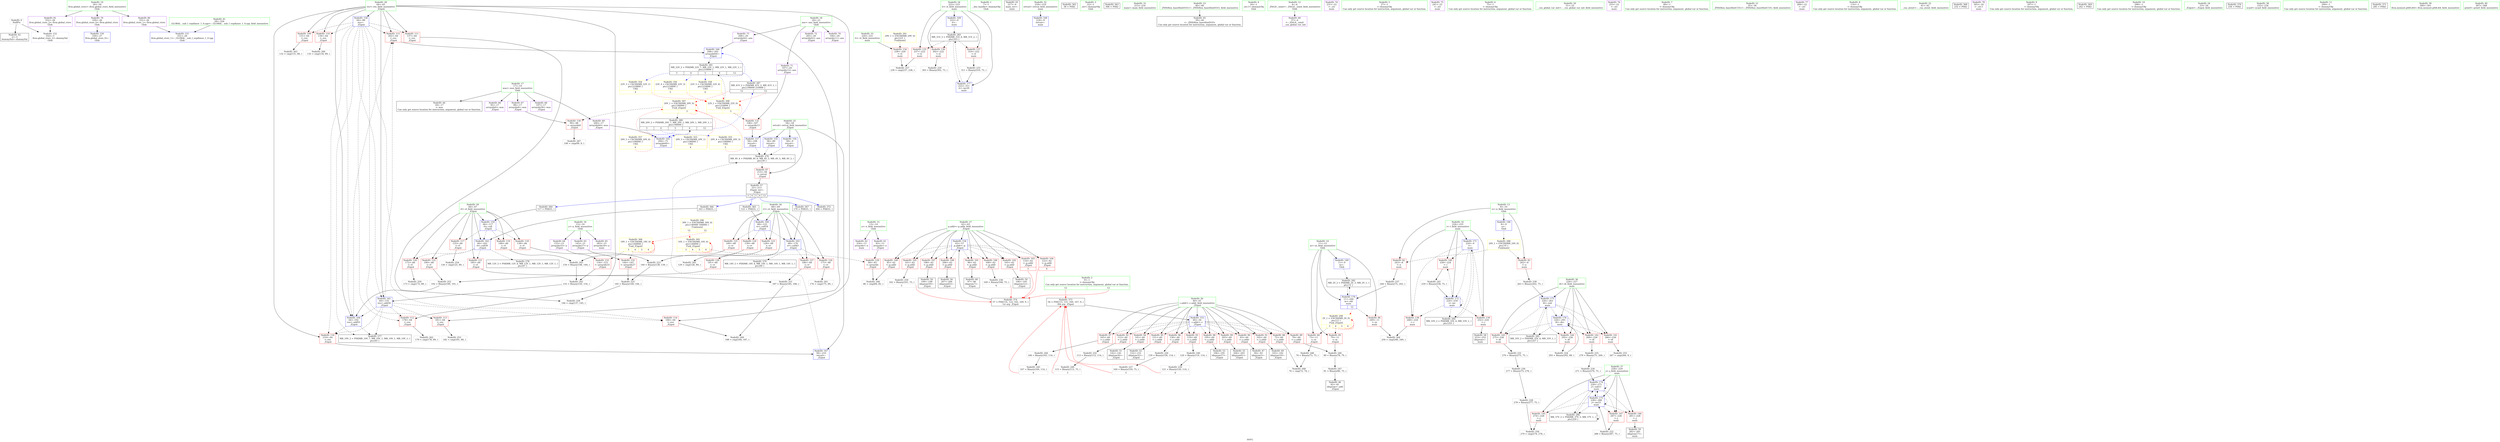digraph "SVFG" {
	label="SVFG";

	Node0x564f7e0a2940 [shape=record,color=grey,label="{NodeID: 0\nNullPtr}"];
	Node0x564f7e0a2940 -> Node0x564f7e0be6f0[style=solid];
	Node0x564f7e0a2940 -> Node0x564f7e0c6270[style=solid];
	Node0x564f7e0c4340 [shape=record,color=grey,label="{NodeID: 263\n132 = cmp(131, 89, )\n}"];
	Node0x564f7e0bed30 [shape=record,color=red,label="{NodeID: 97\n165\<--60\n\<--c.addr\n_Z2goii\n}"];
	Node0x564f7e0bed30 -> Node0x564f7e0cd130[style=solid];
	Node0x564f7e0bd0d0 [shape=record,color=green,label="{NodeID: 14\n11\<--12\nm\<--m_field_insensitive\nGlob }"];
	Node0x564f7e0bd0d0 -> Node0x564f7e0c1a50[style=solid];
	Node0x564f7e0bd0d0 -> Node0x564f7e0c1b20[style=solid];
	Node0x564f7e0bd0d0 -> Node0x564f7e0c1bf0[style=solid];
	Node0x564f7e0bd0d0 -> Node0x564f7e0c5f70[style=solid];
	Node0x564f7e0bd0d0 -> Node0x564f7e0c7140[style=solid];
	Node0x564f7e0dbe90 [shape=record,color=black,label="{NodeID: 277\nMR_10V_2 = PHI(MR_10V_7, MR_10V_1, MR_10V_1, MR_10V_1, )\npts\{65 \}\n}"];
	Node0x564f7e0bf890 [shape=record,color=red,label="{NodeID: 111\n137\<--64\n\<--res\n_Z2goii\n}"];
	Node0x564f7e0bf890 -> Node0x564f7e0c3bc0[style=solid];
	Node0x564f7e0bdaa0 [shape=record,color=green,label="{NodeID: 28\n64\<--65\nres\<--res_field_insensitive\n_Z2goii\n}"];
	Node0x564f7e0bdaa0 -> Node0x564f7e0bf6f0[style=solid];
	Node0x564f7e0bdaa0 -> Node0x564f7e0bf7c0[style=solid];
	Node0x564f7e0bdaa0 -> Node0x564f7e0bf890[style=solid];
	Node0x564f7e0bdaa0 -> Node0x564f7e0bf960[style=solid];
	Node0x564f7e0bdaa0 -> Node0x564f7e0bfa30[style=solid];
	Node0x564f7e0bdaa0 -> Node0x564f7e0bfb00[style=solid];
	Node0x564f7e0bdaa0 -> Node0x564f7e0bfbd0[style=solid];
	Node0x564f7e0bdaa0 -> Node0x564f7e0c4470[style=solid];
	Node0x564f7e0bdaa0 -> Node0x564f7e0c6780[style=solid];
	Node0x564f7e0bdaa0 -> Node0x564f7e0c69f0[style=solid];
	Node0x564f7e0bdaa0 -> Node0x564f7e0c6c60[style=solid];
	Node0x564f7e0f6e00 [shape=record,color=black,label="{NodeID: 374\n57 = PHI(116, 122, 162, 169, 9, )\n1st arg _Z2goii }"];
	Node0x564f7e0f6e00 -> Node0x564f7e0c6440[style=solid];
	Node0x564f7e0e02a0 [shape=record,color=yellow,style=double,label="{NodeID: 291\n29V_1 = ENCHI(MR_29V_0)\npts\{221 \}\nFun[main]}"];
	Node0x564f7e0e02a0 -> Node0x564f7e0c5310[style=dashed];
	Node0x564f7e0c4bc0 [shape=record,color=red,label="{NodeID: 125\n149\<--68\n\<--rr\n_Z2goii\n}"];
	Node0x564f7e0c4bc0 -> Node0x564f7e0ccfb0[style=solid];
	Node0x564f7e0be6f0 [shape=record,color=black,label="{NodeID: 42\n2\<--3\ndummyVal\<--dummyVal\n}"];
	Node0x564f7e0e1780 [shape=record,color=yellow,style=double,label="{NodeID: 305\n16V_1 = ENCHI(MR_16V_0)\npts\{140000 \}\nFun[_Z2goii]|{|<s1>3|<s2>4|<s3>5|<s4>6}}"];
	Node0x564f7e0e1780 -> Node0x564f7e0c4f00[style=dashed];
	Node0x564f7e0e1780:s1 -> Node0x564f7e0e1780[style=dashed,color=red];
	Node0x564f7e0e1780:s2 -> Node0x564f7e0e1780[style=dashed,color=red];
	Node0x564f7e0e1780:s3 -> Node0x564f7e0e1780[style=dashed,color=red];
	Node0x564f7e0e1780:s4 -> Node0x564f7e0e1780[style=dashed,color=red];
	Node0x564f7e0cb030 [shape=record,color=grey,label="{NodeID: 222\n288 = Binary(287, 75, )\n}"];
	Node0x564f7e0cb030 -> Node0x564f7e0c7550[style=solid];
	Node0x564f7e0c5720 [shape=record,color=red,label="{NodeID: 139\n252\<--224\n\<--i\nmain\n}"];
	Node0x564f7e0c5720 -> Node0x564f7e0c04a0[style=solid];
	Node0x564f7e0c0300 [shape=record,color=black,label="{NodeID: 56\n207\<--206\nidxprom63\<--\n_Z2goii\n}"];
	Node0x564f7e0cc530 [shape=record,color=grey,label="{NodeID: 236\n169 = Binary(168, 75, )\n|{<s0>6}}"];
	Node0x564f7e0cc530:s0 -> Node0x564f7e0f6e00[style=solid,color=red];
	Node0x564f7e0c6370 [shape=record,color=blue,label="{NodeID: 153\n60\<--56\nc.addr\<--c\n_Z2goii\n}"];
	Node0x564f7e0c6370 -> Node0x564f7e0c1d90[style=dashed];
	Node0x564f7e0c6370 -> Node0x564f7e0c1e60[style=dashed];
	Node0x564f7e0c6370 -> Node0x564f7e0c1f30[style=dashed];
	Node0x564f7e0c6370 -> Node0x564f7e0c2000[style=dashed];
	Node0x564f7e0c6370 -> Node0x564f7e0c20d0[style=dashed];
	Node0x564f7e0c6370 -> Node0x564f7e0c21a0[style=dashed];
	Node0x564f7e0c6370 -> Node0x564f7e0c2270[style=dashed];
	Node0x564f7e0c6370 -> Node0x564f7e0c2340[style=dashed];
	Node0x564f7e0c6370 -> Node0x564f7e0bec60[style=dashed];
	Node0x564f7e0c6370 -> Node0x564f7e0bed30[style=dashed];
	Node0x564f7e0c6370 -> Node0x564f7e0bee00[style=dashed];
	Node0x564f7e0c6370 -> Node0x564f7e0beed0[style=dashed];
	Node0x564f7e0c0e60 [shape=record,color=purple,label="{NodeID: 70\n104\<--20\narrayidx11\<--ans\n_Z2goii\n}"];
	Node0x564f7e0cda30 [shape=record,color=grey,label="{NodeID: 250\n162 = Binary(161, 75, )\n|{<s0>5}}"];
	Node0x564f7e0cda30:s0 -> Node0x564f7e0f6e00[style=solid,color=red];
	Node0x564f7e0c6ed0 [shape=record,color=blue,label="{NodeID: 167\n58\<--210\nretval\<--\n_Z2goii\n}"];
	Node0x564f7e0c6ed0 -> Node0x564f7e0db990[style=dashed];
	Node0x564f7e0c1a50 [shape=record,color=red,label="{NodeID: 84\n73\<--11\n\<--m\n_Z2goii\n}"];
	Node0x564f7e0c1a50 -> Node0x564f7e0cd730[style=solid];
	Node0x564f7e0a1bf0 [shape=record,color=green,label="{NodeID: 1\n7\<--1\n__dso_handle\<--dummyObj\nGlob }"];
	Node0x564f7e0cff40 [shape=record,color=grey,label="{NodeID: 264\n250 = cmp(248, 249, )\n}"];
	Node0x564f7e0bee00 [shape=record,color=red,label="{NodeID: 98\n195\<--60\n\<--c.addr\n_Z2goii\n}"];
	Node0x564f7e0bee00 -> Node0x564f7e0c0090[style=solid];
	Node0x564f7e0bd160 [shape=record,color=green,label="{NodeID: 15\n13\<--14\nx\<--x_field_insensitive\nGlob }"];
	Node0x564f7e0bd160 -> Node0x564f7e0c0710[style=solid];
	Node0x564f7e0bd160 -> Node0x564f7e0c07e0[style=solid];
	Node0x564f7e0dc390 [shape=record,color=black,label="{NodeID: 278\nMR_12V_2 = PHI(MR_12V_4, MR_12V_1, MR_12V_1, MR_12V_1, )\npts\{67 \}\n}"];
	Node0x564f7e0bf960 [shape=record,color=red,label="{NodeID: 112\n178\<--64\n\<--res\n_Z2goii\n}"];
	Node0x564f7e0bf960 -> Node0x564f7e0c41c0[style=solid];
	Node0x564f7e0bdb70 [shape=record,color=green,label="{NodeID: 29\n66\<--67\nrl\<--rl_field_insensitive\n_Z2goii\n}"];
	Node0x564f7e0bdb70 -> Node0x564f7e0c4540[style=solid];
	Node0x564f7e0bdb70 -> Node0x564f7e0c4610[style=solid];
	Node0x564f7e0bdb70 -> Node0x564f7e0c46e0[style=solid];
	Node0x564f7e0bdb70 -> Node0x564f7e0c47b0[style=solid];
	Node0x564f7e0bdb70 -> Node0x564f7e0c4880[style=solid];
	Node0x564f7e0bdb70 -> Node0x564f7e0c4950[style=solid];
	Node0x564f7e0bdb70 -> Node0x564f7e0c6850[style=solid];
	Node0x564f7e0bdb70 -> Node0x564f7e0c6ac0[style=solid];
	Node0x564f7e0c4c90 [shape=record,color=red,label="{NodeID: 126\n175\<--68\n\<--rr\n_Z2goii\n}"];
	Node0x564f7e0c4c90 -> Node0x564f7e0c4040[style=solid];
	Node0x564f7e0be7f0 [shape=record,color=black,label="{NodeID: 43\n217\<--9\nmain_ret\<--\nmain\n}"];
	Node0x564f7e0e1860 [shape=record,color=yellow,style=double,label="{NodeID: 306\n18V_1 = ENCHI(MR_18V_0)\npts\{160000 \}\nFun[_Z2goii]|{|<s2>3|<s3>4|<s4>5|<s5>6}}"];
	Node0x564f7e0e1860 -> Node0x564f7e0c5170[style=dashed];
	Node0x564f7e0e1860 -> Node0x564f7e0c5240[style=dashed];
	Node0x564f7e0e1860:s2 -> Node0x564f7e0e1860[style=dashed,color=red];
	Node0x564f7e0e1860:s3 -> Node0x564f7e0e1860[style=dashed,color=red];
	Node0x564f7e0e1860:s4 -> Node0x564f7e0e1860[style=dashed,color=red];
	Node0x564f7e0e1860:s5 -> Node0x564f7e0e1860[style=dashed,color=red];
	Node0x564f7e0cb1b0 [shape=record,color=grey,label="{NodeID: 223\n140 = Binary(138, 139, )\n}"];
	Node0x564f7e0cb1b0 -> Node0x564f7e0cb4b0[style=solid];
	Node0x564f7e0c57f0 [shape=record,color=red,label="{NodeID: 140\n258\<--224\n\<--i\nmain\n}"];
	Node0x564f7e0c57f0 -> Node0x564f7e0cccb0[style=solid];
	Node0x564f7e0c03d0 [shape=record,color=black,label="{NodeID: 57\n55\<--213\n_Z2goii_ret\<--\n_Z2goii\n|{<s0>3|<s1>4|<s2>5|<s3>6|<s4>12}}"];
	Node0x564f7e0c03d0:s0 -> Node0x564f7e0f5b80[style=solid,color=blue];
	Node0x564f7e0c03d0:s1 -> Node0x564f7e0f5d70[style=solid,color=blue];
	Node0x564f7e0c03d0:s2 -> Node0x564f7e0f5e70[style=solid,color=blue];
	Node0x564f7e0c03d0:s3 -> Node0x564f7e0f5fb0[style=solid,color=blue];
	Node0x564f7e0c03d0:s4 -> Node0x564f7e0f66a0[style=solid,color=blue];
	Node0x564f7e0cc6b0 [shape=record,color=grey,label="{NodeID: 237\n244 = Binary(75, 243, )\n}"];
	Node0x564f7e0cc6b0 -> Node0x564f7e0c7140[style=solid];
	Node0x564f7e0c6440 [shape=record,color=blue,label="{NodeID: 154\n62\<--57\np.addr\<--p\n_Z2goii\n}"];
	Node0x564f7e0c6440 -> Node0x564f7e0befa0[style=dashed];
	Node0x564f7e0c6440 -> Node0x564f7e0bf070[style=dashed];
	Node0x564f7e0c6440 -> Node0x564f7e0bf140[style=dashed];
	Node0x564f7e0c6440 -> Node0x564f7e0bf210[style=dashed];
	Node0x564f7e0c6440 -> Node0x564f7e0bf2e0[style=dashed];
	Node0x564f7e0c6440 -> Node0x564f7e0bf3b0[style=dashed];
	Node0x564f7e0c6440 -> Node0x564f7e0bf480[style=dashed];
	Node0x564f7e0c6440 -> Node0x564f7e0bf550[style=dashed];
	Node0x564f7e0c6440 -> Node0x564f7e0bf620[style=dashed];
	Node0x564f7e0c0f30 [shape=record,color=purple,label="{NodeID: 71\n107\<--20\narrayidx13\<--ans\n_Z2goii\n}"];
	Node0x564f7e0c0f30 -> Node0x564f7e0c50a0[style=solid];
	Node0x564f7e0cdbb0 [shape=record,color=grey,label="{NodeID: 251\n187 = Binary(185, 186, )\n}"];
	Node0x564f7e0cdbb0 -> Node0x564f7e0d06c0[style=solid];
	Node0x564f7e0c6fa0 [shape=record,color=blue,label="{NodeID: 168\n218\<--9\nretval\<--\nmain\n}"];
	Node0x564f7e0c1b20 [shape=record,color=red,label="{NodeID: 85\n79\<--11\n\<--m\n_Z2goii\n}"];
	Node0x564f7e0c1b20 -> Node0x564f7e0cd430[style=solid];
	Node0x564f7e0a1a40 [shape=record,color=green,label="{NodeID: 2\n9\<--1\n\<--dummyObj\nCan only get source location for instruction, argument, global var or function.|{<s0>12|<s1>12}}"];
	Node0x564f7e0a1a40:s0 -> Node0x564f7e0f68d0[style=solid,color=red];
	Node0x564f7e0a1a40:s1 -> Node0x564f7e0f6e00[style=solid,color=red];
	Node0x564f7e0d00c0 [shape=record,color=grey,label="{NodeID: 265\n129 = cmp(128, 89, )\n}"];
	Node0x564f7e0beed0 [shape=record,color=red,label="{NodeID: 99\n203\<--60\n\<--c.addr\n_Z2goii\n}"];
	Node0x564f7e0beed0 -> Node0x564f7e0c0230[style=solid];
	Node0x564f7e0bd1f0 [shape=record,color=green,label="{NodeID: 16\n15\<--16\ny\<--y_field_insensitive\nGlob }"];
	Node0x564f7e0bd1f0 -> Node0x564f7e0c08b0[style=solid];
	Node0x564f7e0bd1f0 -> Node0x564f7e0c0980[style=solid];
	Node0x564f7e0bd1f0 -> Node0x564f7e0c0a50[style=solid];
	Node0x564f7e0f5980 [shape=record,color=black,label="{NodeID: 362\n38 = PHI()\n}"];
	Node0x564f7e0dc890 [shape=record,color=black,label="{NodeID: 279\nMR_14V_2 = PHI(MR_14V_4, MR_14V_1, MR_14V_1, MR_14V_1, )\npts\{69 \}\n}"];
	Node0x564f7e0bfa30 [shape=record,color=red,label="{NodeID: 113\n181\<--64\n\<--res\n_Z2goii\n}"];
	Node0x564f7e0bfa30 -> Node0x564f7e0c3440[style=solid];
	Node0x564f7e0bdc40 [shape=record,color=green,label="{NodeID: 30\n68\<--69\nrr\<--rr_field_insensitive\n_Z2goii\n}"];
	Node0x564f7e0bdc40 -> Node0x564f7e0c4a20[style=solid];
	Node0x564f7e0bdc40 -> Node0x564f7e0c4af0[style=solid];
	Node0x564f7e0bdc40 -> Node0x564f7e0c4bc0[style=solid];
	Node0x564f7e0bdc40 -> Node0x564f7e0c4c90[style=solid];
	Node0x564f7e0bdc40 -> Node0x564f7e0c4d60[style=solid];
	Node0x564f7e0bdc40 -> Node0x564f7e0c4e30[style=solid];
	Node0x564f7e0bdc40 -> Node0x564f7e0c6920[style=solid];
	Node0x564f7e0bdc40 -> Node0x564f7e0c6b90[style=solid];
	Node0x564f7e0c4d60 [shape=record,color=red,label="{NodeID: 127\n186\<--68\n\<--rr\n_Z2goii\n}"];
	Node0x564f7e0c4d60 -> Node0x564f7e0cdbb0[style=solid];
	Node0x564f7e0be8c0 [shape=record,color=black,label="{NodeID: 44\n18\<--17\n\<--was\nCan only get source location for instruction, argument, global var or function.}"];
	Node0x564f7e0e1940 [shape=record,color=yellow,style=double,label="{NodeID: 307\n20V_1 = ENCHI(MR_20V_0)\npts\{190000 \}\nFun[_Z2goii]|{|<s2>3}}"];
	Node0x564f7e0e1940 -> Node0x564f7e0c4fd0[style=dashed];
	Node0x564f7e0e1940 -> Node0x564f7e0dcd90[style=dashed];
	Node0x564f7e0e1940:s2 -> Node0x564f7e0e1940[style=dashed,color=red];
	Node0x564f7e0cb330 [shape=record,color=grey,label="{NodeID: 224\n293 = Binary(292, 89, )\n}"];
	Node0x564f7e0cb330 -> Node0x564f7e0c7620[style=solid];
	Node0x564f7e0c58c0 [shape=record,color=red,label="{NodeID: 141\n266\<--226\n\<--i6\nmain\n}"];
	Node0x564f7e0c58c0 -> Node0x564f7e0c3740[style=solid];
	Node0x564f7e0c04a0 [shape=record,color=black,label="{NodeID: 58\n253\<--252\nidxprom\<--\nmain\n}"];
	Node0x564f7e0cc830 [shape=record,color=grey,label="{NodeID: 238\n263 = Binary(262, 75, )\n}"];
	Node0x564f7e0cc830 -> Node0x564f7e0c73b0[style=solid];
	Node0x564f7e0c6510 [shape=record,color=blue,label="{NodeID: 155\n58\<--89\nretval\<--\n_Z2goii\n}"];
	Node0x564f7e0c6510 -> Node0x564f7e0db990[style=dashed];
	Node0x564f7e0c1000 [shape=record,color=purple,label="{NodeID: 72\n205\<--20\narrayidx62\<--ans\n_Z2goii\n}"];
	Node0x564f7e0cdd30 [shape=record,color=grey,label="{NodeID: 252\n192 = Binary(190, 191, )\n}"];
	Node0x564f7e0cdd30 -> Node0x564f7e0c6c60[style=solid];
	Node0x564f7e0c7070 [shape=record,color=blue,label="{NodeID: 169\n222\<--9\nit\<--\nmain\n}"];
	Node0x564f7e0c7070 -> Node0x564f7e0ddc90[style=dashed];
	Node0x564f7e0c1bf0 [shape=record,color=red,label="{NodeID: 86\n249\<--11\n\<--m\nmain\n}"];
	Node0x564f7e0c1bf0 -> Node0x564f7e0cff40[style=solid];
	Node0x564f7e0a20a0 [shape=record,color=green,label="{NodeID: 3\n22\<--1\n.str\<--dummyObj\nGlob }"];
	Node0x564f7e0d0240 [shape=record,color=grey,label="{NodeID: 266\n86 = cmp(84, 85, )\n}"];
	Node0x564f7e0befa0 [shape=record,color=red,label="{NodeID: 100\n85\<--62\n\<--p.addr\n_Z2goii\n}"];
	Node0x564f7e0befa0 -> Node0x564f7e0d0240[style=solid];
	Node0x564f7e0bd280 [shape=record,color=green,label="{NodeID: 17\n17\<--19\nwas\<--was_field_insensitive\nGlob }"];
	Node0x564f7e0bd280 -> Node0x564f7e0be8c0[style=solid];
	Node0x564f7e0bd280 -> Node0x564f7e0c0b20[style=solid];
	Node0x564f7e0bd280 -> Node0x564f7e0c0bf0[style=solid];
	Node0x564f7e0bd280 -> Node0x564f7e0c0cc0[style=solid];
	Node0x564f7e0bd280 -> Node0x564f7e0c0d90[style=solid];
	Node0x564f7e0f5a80 [shape=record,color=black,label="{NodeID: 363\n306 = PHI()\n}"];
	Node0x564f7e0dcd90 [shape=record,color=black,label="{NodeID: 280\nMR_20V_2 = PHI(MR_20V_7, MR_20V_1, MR_20V_1, MR_20V_1, )\npts\{190000 \}\n|{<s0>3|<s1>4|<s2>5|<s3>6|<s4>12}}"];
	Node0x564f7e0dcd90:s0 -> Node0x564f7e0e4f30[style=dashed,color=blue];
	Node0x564f7e0dcd90:s1 -> Node0x564f7e0e5170[style=dashed,color=blue];
	Node0x564f7e0dcd90:s2 -> Node0x564f7e0e53b0[style=dashed,color=blue];
	Node0x564f7e0dcd90:s3 -> Node0x564f7e0c6d30[style=dashed,color=blue];
	Node0x564f7e0dcd90:s4 -> Node0x564f7e0df090[style=dashed,color=blue];
	Node0x564f7e0bfb00 [shape=record,color=red,label="{NodeID: 114\n184\<--64\n\<--res\n_Z2goii\n}"];
	Node0x564f7e0bfb00 -> Node0x564f7e0d06c0[style=solid];
	Node0x564f7e0bdd10 [shape=record,color=green,label="{NodeID: 31\n215\<--216\nmain\<--main_field_insensitive\n}"];
	Node0x564f7e0c4e30 [shape=record,color=red,label="{NodeID: 128\n191\<--68\n\<--rr\n_Z2goii\n}"];
	Node0x564f7e0c4e30 -> Node0x564f7e0cdd30[style=solid];
	Node0x564f7e0be9c0 [shape=record,color=black,label="{NodeID: 45\n39\<--40\n\<--_ZNSt8ios_base4InitD1Ev\nCan only get source location for instruction, argument, global var or function.}"];
	Node0x564f7e0e1a20 [shape=record,color=yellow,style=double,label="{NodeID: 308\n22V_1 = ENCHI(MR_22V_0)\npts\{210000 \}\nFun[_Z2goii]|{|<s2>3}}"];
	Node0x564f7e0e1a20 -> Node0x564f7e0c50a0[style=dashed];
	Node0x564f7e0e1a20 -> Node0x564f7e0dd290[style=dashed];
	Node0x564f7e0e1a20:s2 -> Node0x564f7e0e1a20[style=dashed,color=red];
	Node0x564f7e0cb4b0 [shape=record,color=grey,label="{NodeID: 225\n145 = Binary(140, 144, )\n}"];
	Node0x564f7e0cb4b0 -> Node0x564f7e0c3bc0[style=solid];
	Node0x564f7e0c5990 [shape=record,color=red,label="{NodeID: 142\n269\<--226\n\<--i6\nmain\n}"];
	Node0x564f7e0c5990 -> Node0x564f7e0cc3b0[style=solid];
	Node0x564f7e0c0570 [shape=record,color=black,label="{NodeID: 59\n282\<--281\nidxprom17\<--\nmain\n}"];
	Node0x564f7e0cc9b0 [shape=record,color=grey,label="{NodeID: 239\n121 = Binary(120, 114, )\n|{<s0>4}}"];
	Node0x564f7e0cc9b0:s0 -> Node0x564f7e0f68d0[style=solid,color=red];
	Node0x564f7e0c65e0 [shape=record,color=blue,label="{NodeID: 156\n58\<--9\nretval\<--\n_Z2goii\n}"];
	Node0x564f7e0c65e0 -> Node0x564f7e0db990[style=dashed];
	Node0x564f7e0c10d0 [shape=record,color=purple,label="{NodeID: 73\n208\<--20\narrayidx64\<--ans\n_Z2goii\n}"];
	Node0x564f7e0c10d0 -> Node0x564f7e0c6e00[style=solid];
	Node0x564f7e0c3440 [shape=record,color=grey,label="{NodeID: 253\n182 = cmp(181, 89, )\n}"];
	Node0x564f7e0c7140 [shape=record,color=blue,label="{NodeID: 170\n11\<--244\nm\<--shl\nmain\n|{|<s2>12}}"];
	Node0x564f7e0c7140 -> Node0x564f7e0c1bf0[style=dashed];
	Node0x564f7e0c7140 -> Node0x564f7e0dd790[style=dashed];
	Node0x564f7e0c7140:s2 -> Node0x564f7e0e1130[style=dashed,color=red];
	Node0x564f7e0c1cc0 [shape=record,color=red,label="{NodeID: 87\n213\<--58\n\<--retval\n_Z2goii\n}"];
	Node0x564f7e0c1cc0 -> Node0x564f7e0c03d0[style=solid];
	Node0x564f7e0a1ec0 [shape=record,color=green,label="{NodeID: 4\n24\<--1\n.str.1\<--dummyObj\nGlob }"];
	Node0x564f7e0d03c0 [shape=record,color=grey,label="{NodeID: 267\n100 = cmp(99, 9, )\n}"];
	Node0x564f7e0bf070 [shape=record,color=red,label="{NodeID: 101\n96\<--62\n\<--p.addr\n_Z2goii\n}"];
	Node0x564f7e0bf070 -> Node0x564f7e0bfc80[style=solid];
	Node0x564f7e0bd310 [shape=record,color=green,label="{NodeID: 18\n20\<--21\nans\<--ans_field_insensitive\nGlob }"];
	Node0x564f7e0bd310 -> Node0x564f7e0c0e60[style=solid];
	Node0x564f7e0bd310 -> Node0x564f7e0c0f30[style=solid];
	Node0x564f7e0bd310 -> Node0x564f7e0c1000[style=solid];
	Node0x564f7e0bd310 -> Node0x564f7e0c10d0[style=solid];
	Node0x564f7e0f5b80 [shape=record,color=black,label="{NodeID: 364\n117 = PHI(55, )\n}"];
	Node0x564f7e0f5b80 -> Node0x564f7e0c6850[style=solid];
	Node0x564f7e0dd290 [shape=record,color=black,label="{NodeID: 281\nMR_22V_2 = PHI(MR_22V_7, MR_22V_1, MR_22V_1, MR_22V_1, )\npts\{210000 \}\n|{<s0>3|<s1>4|<s2>5|<s3>6|<s4>12}}"];
	Node0x564f7e0dd290:s0 -> Node0x564f7e0e5090[style=dashed,color=blue];
	Node0x564f7e0dd290:s1 -> Node0x564f7e0e52d0[style=dashed,color=blue];
	Node0x564f7e0dd290:s2 -> Node0x564f7e0e5510[style=dashed,color=blue];
	Node0x564f7e0dd290:s3 -> Node0x564f7e0c6e00[style=dashed,color=blue];
	Node0x564f7e0dd290:s4 -> Node0x564f7e0df090[style=dashed,color=blue];
	Node0x564f7e0bfbd0 [shape=record,color=red,label="{NodeID: 115\n202\<--64\n\<--res\n_Z2goii\n}"];
	Node0x564f7e0bfbd0 -> Node0x564f7e0c6e00[style=solid];
	Node0x564f7e0bde10 [shape=record,color=green,label="{NodeID: 32\n218\<--219\nretval\<--retval_field_insensitive\nmain\n}"];
	Node0x564f7e0bde10 -> Node0x564f7e0c6fa0[style=solid];
	Node0x564f7e0c4f00 [shape=record,color=red,label="{NodeID: 129\n84\<--83\n\<--arrayidx\n_Z2goii\n}"];
	Node0x564f7e0c4f00 -> Node0x564f7e0d0240[style=solid];
	Node0x564f7e0beac0 [shape=record,color=black,label="{NodeID: 46\n82\<--81\nidxprom\<--add\n_Z2goii\n}"];
	Node0x564f7e0cb630 [shape=record,color=grey,label="{NodeID: 226\n159 = Binary(158, 114, )\n}"];
	Node0x564f7e0cb630 -> Node0x564f7e0cb7b0[style=solid];
	Node0x564f7e0c5a60 [shape=record,color=red,label="{NodeID: 143\n275\<--226\n\<--i6\nmain\n}"];
	Node0x564f7e0c5a60 -> Node0x564f7e0cbdb0[style=solid];
	Node0x564f7e0c0640 [shape=record,color=purple,label="{NodeID: 60\n37\<--4\n\<--_ZStL8__ioinit\n__cxx_global_var_init\n}"];
	Node0x564f7e0ccb30 [shape=record,color=grey,label="{NodeID: 240\n120 = Binary(119, 114, )\n}"];
	Node0x564f7e0ccb30 -> Node0x564f7e0cc9b0[style=solid];
	Node0x564f7e0c66b0 [shape=record,color=blue,label="{NodeID: 157\n58\<--108\nretval\<--\n_Z2goii\n}"];
	Node0x564f7e0c66b0 -> Node0x564f7e0db990[style=dashed];
	Node0x564f7e0c11a0 [shape=record,color=purple,label="{NodeID: 74\n231\<--22\n\<--.str\nmain\n}"];
	Node0x564f7e0c35c0 [shape=record,color=grey,label="{NodeID: 254\n126 = cmp(125, 89, )\n}"];
	Node0x564f7e0c7210 [shape=record,color=blue,label="{NodeID: 171\n224\<--9\ni\<--\nmain\n}"];
	Node0x564f7e0c7210 -> Node0x564f7e0c5650[style=dashed];
	Node0x564f7e0c7210 -> Node0x564f7e0c5720[style=dashed];
	Node0x564f7e0c7210 -> Node0x564f7e0c57f0[style=dashed];
	Node0x564f7e0c7210 -> Node0x564f7e0c72e0[style=dashed];
	Node0x564f7e0c7210 -> Node0x564f7e0de190[style=dashed];
	Node0x564f7e0c1d90 [shape=record,color=red,label="{NodeID: 88\n72\<--60\n\<--c.addr\n_Z2goii\n}"];
	Node0x564f7e0c1d90 -> Node0x564f7e0d0540[style=solid];
	Node0x564f7e0a1f50 [shape=record,color=green,label="{NodeID: 5\n27\<--1\n\<--dummyObj\nCan only get source location for instruction, argument, global var or function.}"];
	Node0x564f7e0d0540 [shape=record,color=grey,label="{NodeID: 268\n76 = cmp(72, 74, )\n}"];
	Node0x564f7e0bf140 [shape=record,color=red,label="{NodeID: 102\n105\<--62\n\<--p.addr\n_Z2goii\n}"];
	Node0x564f7e0bf140 -> Node0x564f7e0bfe20[style=solid];
	Node0x564f7e0bd3a0 [shape=record,color=green,label="{NodeID: 19\n26\<--30\nllvm.global_ctors\<--llvm.global_ctors_field_insensitive\nGlob }"];
	Node0x564f7e0bd3a0 -> Node0x564f7e0c15b0[style=solid];
	Node0x564f7e0bd3a0 -> Node0x564f7e0c16b0[style=solid];
	Node0x564f7e0bd3a0 -> Node0x564f7e0c17b0[style=solid];
	Node0x564f7e0f5d70 [shape=record,color=black,label="{NodeID: 365\n123 = PHI(55, )\n}"];
	Node0x564f7e0f5d70 -> Node0x564f7e0c6920[style=solid];
	Node0x564f7e0dd790 [shape=record,color=black,label="{NodeID: 282\nMR_2V_2 = PHI(MR_2V_3, MR_2V_1, )\npts\{12 \}\n}"];
	Node0x564f7e0dd790 -> Node0x564f7e0c7140[style=dashed];
	Node0x564f7e0c4470 [shape=record,color=red,label="{NodeID: 116\n210\<--64\n\<--res\n_Z2goii\n}"];
	Node0x564f7e0c4470 -> Node0x564f7e0c6ed0[style=solid];
	Node0x564f7e0bdee0 [shape=record,color=green,label="{NodeID: 33\n220\<--221\ntt\<--tt_field_insensitive\nmain\n}"];
	Node0x564f7e0bdee0 -> Node0x564f7e0c5310[style=solid];
	Node0x564f7e0e0f10 [shape=record,color=yellow,style=double,label="{NodeID: 296\n39V_1 = ENCHI(MR_39V_0)\npts\{140000 160000 \}\nFun[main]|{<s0>12|<s1>12}}"];
	Node0x564f7e0e0f10:s0 -> Node0x564f7e0e1780[style=dashed,color=red];
	Node0x564f7e0e0f10:s1 -> Node0x564f7e0e1860[style=dashed,color=red];
	Node0x564f7e0c4fd0 [shape=record,color=red,label="{NodeID: 130\n99\<--98\n\<--arrayidx8\n_Z2goii\n}"];
	Node0x564f7e0c4fd0 -> Node0x564f7e0d03c0[style=solid];
	Node0x564f7e0beb90 [shape=record,color=black,label="{NodeID: 47\n94\<--93\nidxprom5\<--\n_Z2goii\n}"];
	Node0x564f7e0cb7b0 [shape=record,color=grey,label="{NodeID: 227\n160 = Binary(159, 75, )\n|{<s0>5}}"];
	Node0x564f7e0cb7b0:s0 -> Node0x564f7e0f68d0[style=solid,color=red];
	Node0x564f7e0c5b30 [shape=record,color=red,label="{NodeID: 144\n292\<--226\n\<--i6\nmain\n}"];
	Node0x564f7e0c5b30 -> Node0x564f7e0cb330[style=solid];
	Node0x564f7e0c0710 [shape=record,color=purple,label="{NodeID: 61\n83\<--13\narrayidx\<--x\n_Z2goii\n}"];
	Node0x564f7e0c0710 -> Node0x564f7e0c4f00[style=solid];
	Node0x564f7e0cccb0 [shape=record,color=grey,label="{NodeID: 241\n259 = Binary(258, 75, )\n}"];
	Node0x564f7e0cccb0 -> Node0x564f7e0c72e0[style=solid];
	Node0x564f7e0c6780 [shape=record,color=blue,label="{NodeID: 158\n64\<--89\nres\<--\n_Z2goii\n}"];
	Node0x564f7e0c6780 -> Node0x564f7e0bf6f0[style=dashed];
	Node0x564f7e0c6780 -> Node0x564f7e0bf7c0[style=dashed];
	Node0x564f7e0c6780 -> Node0x564f7e0bf890[style=dashed];
	Node0x564f7e0c6780 -> Node0x564f7e0bf960[style=dashed];
	Node0x564f7e0c6780 -> Node0x564f7e0bfa30[style=dashed];
	Node0x564f7e0c6780 -> Node0x564f7e0bfb00[style=dashed];
	Node0x564f7e0c6780 -> Node0x564f7e0bfbd0[style=dashed];
	Node0x564f7e0c6780 -> Node0x564f7e0c4470[style=dashed];
	Node0x564f7e0c6780 -> Node0x564f7e0c69f0[style=dashed];
	Node0x564f7e0c6780 -> Node0x564f7e0c6c60[style=dashed];
	Node0x564f7e0c6780 -> Node0x564f7e0dbe90[style=dashed];
	Node0x564f7e0c1270 [shape=record,color=purple,label="{NodeID: 75\n241\<--22\n\<--.str\nmain\n}"];
	Node0x564f7e0c3740 [shape=record,color=grey,label="{NodeID: 255\n267 = cmp(266, 9, )\n}"];
	Node0x564f7e0c72e0 [shape=record,color=blue,label="{NodeID: 172\n224\<--259\ni\<--inc\nmain\n}"];
	Node0x564f7e0c72e0 -> Node0x564f7e0c5650[style=dashed];
	Node0x564f7e0c72e0 -> Node0x564f7e0c5720[style=dashed];
	Node0x564f7e0c72e0 -> Node0x564f7e0c57f0[style=dashed];
	Node0x564f7e0c72e0 -> Node0x564f7e0c72e0[style=dashed];
	Node0x564f7e0c72e0 -> Node0x564f7e0de190[style=dashed];
	Node0x564f7e0c1e60 [shape=record,color=red,label="{NodeID: 89\n78\<--60\n\<--c.addr\n_Z2goii\n}"];
	Node0x564f7e0c1e60 -> Node0x564f7e0cd430[style=solid];
	Node0x564f7e0a2e60 [shape=record,color=green,label="{NodeID: 6\n75\<--1\n\<--dummyObj\nCan only get source location for instruction, argument, global var or function.}"];
	Node0x564f7e0d06c0 [shape=record,color=grey,label="{NodeID: 269\n188 = cmp(184, 187, )\n}"];
	Node0x564f7e0bf210 [shape=record,color=red,label="{NodeID: 103\n116\<--62\n\<--p.addr\n_Z2goii\n|{<s0>3}}"];
	Node0x564f7e0bf210:s0 -> Node0x564f7e0f6e00[style=solid,color=red];
	Node0x564f7e0bd430 [shape=record,color=green,label="{NodeID: 20\n31\<--32\n__cxx_global_var_init\<--__cxx_global_var_init_field_insensitive\n}"];
	Node0x564f7e0f5e70 [shape=record,color=black,label="{NodeID: 366\n163 = PHI(55, )\n}"];
	Node0x564f7e0f5e70 -> Node0x564f7e0c6ac0[style=solid];
	Node0x564f7e0ddc90 [shape=record,color=black,label="{NodeID: 283\nMR_31V_3 = PHI(MR_31V_4, MR_31V_2, )\npts\{223 \}\n}"];
	Node0x564f7e0ddc90 -> Node0x564f7e0c53e0[style=dashed];
	Node0x564f7e0ddc90 -> Node0x564f7e0c54b0[style=dashed];
	Node0x564f7e0ddc90 -> Node0x564f7e0c5580[style=dashed];
	Node0x564f7e0ddc90 -> Node0x564f7e0c76f0[style=dashed];
	Node0x564f7e0c4540 [shape=record,color=red,label="{NodeID: 117\n125\<--66\n\<--rl\n_Z2goii\n}"];
	Node0x564f7e0c4540 -> Node0x564f7e0c35c0[style=solid];
	Node0x564f7e0bdfb0 [shape=record,color=green,label="{NodeID: 34\n222\<--223\nit\<--it_field_insensitive\nmain\n}"];
	Node0x564f7e0bdfb0 -> Node0x564f7e0c53e0[style=solid];
	Node0x564f7e0bdfb0 -> Node0x564f7e0c54b0[style=solid];
	Node0x564f7e0bdfb0 -> Node0x564f7e0c5580[style=solid];
	Node0x564f7e0bdfb0 -> Node0x564f7e0c7070[style=solid];
	Node0x564f7e0bdfb0 -> Node0x564f7e0c76f0[style=solid];
	Node0x564f7e0c50a0 [shape=record,color=red,label="{NodeID: 131\n108\<--107\n\<--arrayidx13\n_Z2goii\n}"];
	Node0x564f7e0c50a0 -> Node0x564f7e0c66b0[style=solid];
	Node0x564f7e0bfc80 [shape=record,color=black,label="{NodeID: 48\n97\<--96\nidxprom7\<--\n_Z2goii\n}"];
	Node0x564f7e0cb930 [shape=record,color=grey,label="{NodeID: 228\n278 = Binary(277, 75, )\n}"];
	Node0x564f7e0cb930 -> Node0x564f7e0c38c0[style=solid];
	Node0x564f7e0c5c00 [shape=record,color=red,label="{NodeID: 145\n274\<--228\n\<--j\nmain\n}"];
	Node0x564f7e0c5c00 -> Node0x564f7e0c38c0[style=solid];
	Node0x564f7e0c07e0 [shape=record,color=purple,label="{NodeID: 62\n254\<--13\narrayidx\<--x\nmain\n}"];
	Node0x564f7e0cce30 [shape=record,color=grey,label="{NodeID: 242\n155 = Binary(150, 154, )\n}"];
	Node0x564f7e0cce30 -> Node0x564f7e0c69f0[style=solid];
	Node0x564f7e0c6850 [shape=record,color=blue,label="{NodeID: 159\n66\<--117\nrl\<--call\n_Z2goii\n}"];
	Node0x564f7e0c6850 -> Node0x564f7e0c4540[style=dashed];
	Node0x564f7e0c6850 -> Node0x564f7e0c4610[style=dashed];
	Node0x564f7e0c6850 -> Node0x564f7e0c46e0[style=dashed];
	Node0x564f7e0c6850 -> Node0x564f7e0c6ac0[style=dashed];
	Node0x564f7e0c1340 [shape=record,color=purple,label="{NodeID: 76\n255\<--22\n\<--.str\nmain\n}"];
	Node0x564f7e0c38c0 [shape=record,color=grey,label="{NodeID: 256\n279 = cmp(274, 278, )\n}"];
	Node0x564f7e0c73b0 [shape=record,color=blue,label="{NodeID: 173\n226\<--263\ni6\<--sub\nmain\n}"];
	Node0x564f7e0c73b0 -> Node0x564f7e0c58c0[style=dashed];
	Node0x564f7e0c73b0 -> Node0x564f7e0c5990[style=dashed];
	Node0x564f7e0c73b0 -> Node0x564f7e0c5a60[style=dashed];
	Node0x564f7e0c73b0 -> Node0x564f7e0c5b30[style=dashed];
	Node0x564f7e0c73b0 -> Node0x564f7e0c7620[style=dashed];
	Node0x564f7e0c73b0 -> Node0x564f7e0de690[style=dashed];
	Node0x564f7e0c1f30 [shape=record,color=red,label="{NodeID: 90\n93\<--60\n\<--c.addr\n_Z2goii\n}"];
	Node0x564f7e0c1f30 -> Node0x564f7e0beb90[style=solid];
	Node0x564f7e0a2ef0 [shape=record,color=green,label="{NodeID: 7\n89\<--1\n\<--dummyObj\nCan only get source location for instruction, argument, global var or function.}"];
	Node0x564f7e0e4f30 [shape=record,color=yellow,style=double,label="{NodeID: 353\n20V_3 = CSCHI(MR_20V_1)\npts\{190000 \}\nCS[]|{<s0>4}}"];
	Node0x564f7e0e4f30:s0 -> Node0x564f7e0e1940[style=dashed,color=red];
	Node0x564f7e0bf2e0 [shape=record,color=red,label="{NodeID: 104\n122\<--62\n\<--p.addr\n_Z2goii\n|{<s0>4}}"];
	Node0x564f7e0bf2e0:s0 -> Node0x564f7e0f6e00[style=solid,color=red];
	Node0x564f7e0bd4c0 [shape=record,color=green,label="{NodeID: 21\n35\<--36\n_ZNSt8ios_base4InitC1Ev\<--_ZNSt8ios_base4InitC1Ev_field_insensitive\n}"];
	Node0x564f7e0f5fb0 [shape=record,color=black,label="{NodeID: 367\n170 = PHI(55, )\n}"];
	Node0x564f7e0f5fb0 -> Node0x564f7e0c6b90[style=solid];
	Node0x564f7e0de190 [shape=record,color=black,label="{NodeID: 284\nMR_33V_2 = PHI(MR_33V_4, MR_33V_1, )\npts\{225 \}\n}"];
	Node0x564f7e0de190 -> Node0x564f7e0c7210[style=dashed];
	Node0x564f7e0c4610 [shape=record,color=red,label="{NodeID: 118\n138\<--66\n\<--rl\n_Z2goii\n}"];
	Node0x564f7e0c4610 -> Node0x564f7e0cb1b0[style=solid];
	Node0x564f7e0be080 [shape=record,color=green,label="{NodeID: 35\n224\<--225\ni\<--i_field_insensitive\nmain\n}"];
	Node0x564f7e0be080 -> Node0x564f7e0c5650[style=solid];
	Node0x564f7e0be080 -> Node0x564f7e0c5720[style=solid];
	Node0x564f7e0be080 -> Node0x564f7e0c57f0[style=solid];
	Node0x564f7e0be080 -> Node0x564f7e0c7210[style=solid];
	Node0x564f7e0be080 -> Node0x564f7e0c72e0[style=solid];
	Node0x564f7e0e1130 [shape=record,color=yellow,style=double,label="{NodeID: 298\n2V_1 = ENCHI(MR_2V_0)\npts\{12 \}\nFun[_Z2goii]|{|<s2>3|<s3>4|<s4>5|<s5>6}}"];
	Node0x564f7e0e1130 -> Node0x564f7e0c1a50[style=dashed];
	Node0x564f7e0e1130 -> Node0x564f7e0c1b20[style=dashed];
	Node0x564f7e0e1130:s2 -> Node0x564f7e0e1130[style=dashed,color=red];
	Node0x564f7e0e1130:s3 -> Node0x564f7e0e1130[style=dashed,color=red];
	Node0x564f7e0e1130:s4 -> Node0x564f7e0e1130[style=dashed,color=red];
	Node0x564f7e0e1130:s5 -> Node0x564f7e0e1130[style=dashed,color=red];
	Node0x564f7e0c5170 [shape=record,color=red,label="{NodeID: 132\n144\<--143\n\<--arrayidx27\n_Z2goii\n}"];
	Node0x564f7e0c5170 -> Node0x564f7e0cb4b0[style=solid];
	Node0x564f7e0bfd50 [shape=record,color=black,label="{NodeID: 49\n103\<--102\nidxprom10\<--\n_Z2goii\n}"];
	Node0x564f7e0cbab0 [shape=record,color=grey,label="{NodeID: 229\n303 = Binary(302, 75, )\n}"];
	Node0x564f7e0c5cd0 [shape=record,color=red,label="{NodeID: 146\n281\<--228\n\<--j\nmain\n}"];
	Node0x564f7e0c5cd0 -> Node0x564f7e0c0570[style=solid];
	Node0x564f7e0c08b0 [shape=record,color=purple,label="{NodeID: 63\n143\<--15\narrayidx27\<--y\n_Z2goii\n}"];
	Node0x564f7e0c08b0 -> Node0x564f7e0c5170[style=solid];
	Node0x564f7e0ccfb0 [shape=record,color=grey,label="{NodeID: 243\n150 = Binary(148, 149, )\n}"];
	Node0x564f7e0ccfb0 -> Node0x564f7e0cce30[style=solid];
	Node0x564f7e0c6920 [shape=record,color=blue,label="{NodeID: 160\n68\<--123\nrr\<--call18\n_Z2goii\n}"];
	Node0x564f7e0c6920 -> Node0x564f7e0c4a20[style=dashed];
	Node0x564f7e0c6920 -> Node0x564f7e0c4af0[style=dashed];
	Node0x564f7e0c6920 -> Node0x564f7e0c4bc0[style=dashed];
	Node0x564f7e0c6920 -> Node0x564f7e0c6b90[style=dashed];
	Node0x564f7e0c1410 [shape=record,color=purple,label="{NodeID: 77\n284\<--22\n\<--.str\nmain\n}"];
	Node0x564f7e0c3a40 [shape=record,color=grey,label="{NodeID: 257\n239 = cmp(237, 238, )\n}"];
	Node0x564f7e0c7480 [shape=record,color=blue,label="{NodeID: 174\n228\<--271\nj\<--sub11\nmain\n}"];
	Node0x564f7e0c7480 -> Node0x564f7e0c5c00[style=dashed];
	Node0x564f7e0c7480 -> Node0x564f7e0c5cd0[style=dashed];
	Node0x564f7e0c7480 -> Node0x564f7e0c5da0[style=dashed];
	Node0x564f7e0c7480 -> Node0x564f7e0c7480[style=dashed];
	Node0x564f7e0c7480 -> Node0x564f7e0c7550[style=dashed];
	Node0x564f7e0c7480 -> Node0x564f7e0deb90[style=dashed];
	Node0x564f7e0c2000 [shape=record,color=red,label="{NodeID: 91\n102\<--60\n\<--c.addr\n_Z2goii\n}"];
	Node0x564f7e0c2000 -> Node0x564f7e0bfd50[style=solid];
	Node0x564f7e0bc680 [shape=record,color=green,label="{NodeID: 8\n114\<--1\n\<--dummyObj\nCan only get source location for instruction, argument, global var or function.}"];
	Node0x564f7e0e5090 [shape=record,color=yellow,style=double,label="{NodeID: 354\n22V_3 = CSCHI(MR_22V_1)\npts\{210000 \}\nCS[]|{<s0>4}}"];
	Node0x564f7e0e5090:s0 -> Node0x564f7e0e1a20[style=dashed,color=red];
	Node0x564f7e0bf3b0 [shape=record,color=red,label="{NodeID: 105\n161\<--62\n\<--p.addr\n_Z2goii\n}"];
	Node0x564f7e0bf3b0 -> Node0x564f7e0cda30[style=solid];
	Node0x564f7e0bd590 [shape=record,color=green,label="{NodeID: 22\n41\<--42\n__cxa_atexit\<--__cxa_atexit_field_insensitive\n}"];
	Node0x564f7e0f62a0 [shape=record,color=black,label="{NodeID: 368\n232 = PHI()\n}"];
	Node0x564f7e0de690 [shape=record,color=black,label="{NodeID: 285\nMR_35V_2 = PHI(MR_35V_4, MR_35V_1, )\npts\{227 \}\n}"];
	Node0x564f7e0de690 -> Node0x564f7e0c73b0[style=dashed];
	Node0x564f7e0c46e0 [shape=record,color=red,label="{NodeID: 119\n148\<--66\n\<--rl\n_Z2goii\n}"];
	Node0x564f7e0c46e0 -> Node0x564f7e0ccfb0[style=solid];
	Node0x564f7e0be150 [shape=record,color=green,label="{NodeID: 36\n226\<--227\ni6\<--i6_field_insensitive\nmain\n}"];
	Node0x564f7e0be150 -> Node0x564f7e0c58c0[style=solid];
	Node0x564f7e0be150 -> Node0x564f7e0c5990[style=solid];
	Node0x564f7e0be150 -> Node0x564f7e0c5a60[style=solid];
	Node0x564f7e0be150 -> Node0x564f7e0c5b30[style=solid];
	Node0x564f7e0be150 -> Node0x564f7e0c73b0[style=solid];
	Node0x564f7e0be150 -> Node0x564f7e0c7620[style=solid];
	Node0x564f7e0c5240 [shape=record,color=red,label="{NodeID: 133\n154\<--153\n\<--arrayidx33\n_Z2goii\n}"];
	Node0x564f7e0c5240 -> Node0x564f7e0cce30[style=solid];
	Node0x564f7e0bfe20 [shape=record,color=black,label="{NodeID: 50\n106\<--105\nidxprom12\<--\n_Z2goii\n}"];
	Node0x564f7e0cbc30 [shape=record,color=grey,label="{NodeID: 230\n277 = Binary(75, 276, )\n}"];
	Node0x564f7e0cbc30 -> Node0x564f7e0cb930[style=solid];
	Node0x564f7e0c5da0 [shape=record,color=red,label="{NodeID: 147\n287\<--228\n\<--j\nmain\n}"];
	Node0x564f7e0c5da0 -> Node0x564f7e0cb030[style=solid];
	Node0x564f7e0c0980 [shape=record,color=purple,label="{NodeID: 64\n153\<--15\narrayidx33\<--y\n_Z2goii\n}"];
	Node0x564f7e0c0980 -> Node0x564f7e0c5240[style=solid];
	Node0x564f7e0cd130 [shape=record,color=grey,label="{NodeID: 244\n166 = Binary(165, 114, )\n}"];
	Node0x564f7e0cd130 -> Node0x564f7e0cd2b0[style=solid];
	Node0x564f7e0c69f0 [shape=record,color=blue,label="{NodeID: 161\n64\<--155\nres\<--add34\n_Z2goii\n}"];
	Node0x564f7e0c69f0 -> Node0x564f7e0bf960[style=dashed];
	Node0x564f7e0c69f0 -> Node0x564f7e0bfa30[style=dashed];
	Node0x564f7e0c69f0 -> Node0x564f7e0bfb00[style=dashed];
	Node0x564f7e0c69f0 -> Node0x564f7e0bfbd0[style=dashed];
	Node0x564f7e0c69f0 -> Node0x564f7e0c4470[style=dashed];
	Node0x564f7e0c69f0 -> Node0x564f7e0c6c60[style=dashed];
	Node0x564f7e0c69f0 -> Node0x564f7e0dbe90[style=dashed];
	Node0x564f7e0c14e0 [shape=record,color=purple,label="{NodeID: 78\n305\<--24\n\<--.str.1\nmain\n}"];
	Node0x564f7e0c3bc0 [shape=record,color=grey,label="{NodeID: 258\n146 = cmp(137, 145, )\n}"];
	Node0x564f7e0c7550 [shape=record,color=blue,label="{NodeID: 175\n228\<--288\nj\<--inc21\nmain\n}"];
	Node0x564f7e0c7550 -> Node0x564f7e0c5c00[style=dashed];
	Node0x564f7e0c7550 -> Node0x564f7e0c5cd0[style=dashed];
	Node0x564f7e0c7550 -> Node0x564f7e0c5da0[style=dashed];
	Node0x564f7e0c7550 -> Node0x564f7e0c7480[style=dashed];
	Node0x564f7e0c7550 -> Node0x564f7e0c7550[style=dashed];
	Node0x564f7e0c7550 -> Node0x564f7e0deb90[style=dashed];
	Node0x564f7e0c20d0 [shape=record,color=red,label="{NodeID: 92\n112\<--60\n\<--c.addr\n_Z2goii\n}"];
	Node0x564f7e0c20d0 -> Node0x564f7e0cbf30[style=solid];
	Node0x564f7e0bc710 [shape=record,color=green,label="{NodeID: 9\n297\<--1\n\<--dummyObj\nCan only get source location for instruction, argument, global var or function.}"];
	Node0x564f7e0e5170 [shape=record,color=yellow,style=double,label="{NodeID: 355\n20V_4 = CSCHI(MR_20V_3)\npts\{190000 \}\nCS[]|{<s0>5}}"];
	Node0x564f7e0e5170:s0 -> Node0x564f7e0e1940[style=dashed,color=red];
	Node0x564f7e0bf480 [shape=record,color=red,label="{NodeID: 106\n168\<--62\n\<--p.addr\n_Z2goii\n}"];
	Node0x564f7e0bf480 -> Node0x564f7e0cc530[style=solid];
	Node0x564f7e0bd660 [shape=record,color=green,label="{NodeID: 23\n40\<--46\n_ZNSt8ios_base4InitD1Ev\<--_ZNSt8ios_base4InitD1Ev_field_insensitive\n}"];
	Node0x564f7e0bd660 -> Node0x564f7e0be9c0[style=solid];
	Node0x564f7e0f63a0 [shape=record,color=black,label="{NodeID: 369\n242 = PHI()\n}"];
	Node0x564f7e0deb90 [shape=record,color=black,label="{NodeID: 286\nMR_37V_2 = PHI(MR_37V_3, MR_37V_1, )\npts\{229 \}\n}"];
	Node0x564f7e0deb90 -> Node0x564f7e0c7480[style=dashed];
	Node0x564f7e0deb90 -> Node0x564f7e0deb90[style=dashed];
	Node0x564f7e0c47b0 [shape=record,color=red,label="{NodeID: 120\n172\<--66\n\<--rl\n_Z2goii\n}"];
	Node0x564f7e0c47b0 -> Node0x564f7e0c3d40[style=solid];
	Node0x564f7e0be220 [shape=record,color=green,label="{NodeID: 37\n228\<--229\nj\<--j_field_insensitive\nmain\n}"];
	Node0x564f7e0be220 -> Node0x564f7e0c5c00[style=solid];
	Node0x564f7e0be220 -> Node0x564f7e0c5cd0[style=solid];
	Node0x564f7e0be220 -> Node0x564f7e0c5da0[style=solid];
	Node0x564f7e0be220 -> Node0x564f7e0c7480[style=solid];
	Node0x564f7e0be220 -> Node0x564f7e0c7550[style=solid];
	Node0x564f7e0c5310 [shape=record,color=red,label="{NodeID: 134\n238\<--220\n\<--tt\nmain\n}"];
	Node0x564f7e0c5310 -> Node0x564f7e0c3a40[style=solid];
	Node0x564f7e0bfef0 [shape=record,color=black,label="{NodeID: 51\n142\<--141\nidxprom26\<--\n_Z2goii\n}"];
	Node0x564f7e0cbdb0 [shape=record,color=grey,label="{NodeID: 231\n276 = Binary(275, 75, )\n}"];
	Node0x564f7e0cbdb0 -> Node0x564f7e0cbc30[style=solid];
	Node0x564f7e0c5e70 [shape=record,color=blue,label="{NodeID: 148\n8\<--9\nn\<--\nGlob }"];
	Node0x564f7e0c5e70 -> Node0x564f7e0df5c0[style=dashed];
	Node0x564f7e0c0a50 [shape=record,color=purple,label="{NodeID: 65\n283\<--15\narrayidx18\<--y\nmain\n}"];
	Node0x564f7e0cd2b0 [shape=record,color=grey,label="{NodeID: 245\n167 = Binary(166, 114, )\n|{<s0>6}}"];
	Node0x564f7e0cd2b0:s0 -> Node0x564f7e0f68d0[style=solid,color=red];
	Node0x564f7e0c6ac0 [shape=record,color=blue,label="{NodeID: 162\n66\<--163\nrl\<--call39\n_Z2goii\n}"];
	Node0x564f7e0c6ac0 -> Node0x564f7e0c47b0[style=dashed];
	Node0x564f7e0c6ac0 -> Node0x564f7e0c4880[style=dashed];
	Node0x564f7e0c6ac0 -> Node0x564f7e0c4950[style=dashed];
	Node0x564f7e0c6ac0 -> Node0x564f7e0dc390[style=dashed];
	Node0x564f7e0c15b0 [shape=record,color=purple,label="{NodeID: 79\n330\<--26\nllvm.global_ctors_0\<--llvm.global_ctors\nGlob }"];
	Node0x564f7e0c15b0 -> Node0x564f7e0c6070[style=solid];
	Node0x564f7e0c3d40 [shape=record,color=grey,label="{NodeID: 259\n173 = cmp(172, 89, )\n}"];
	Node0x564f7e0c7620 [shape=record,color=blue,label="{NodeID: 176\n226\<--293\ni6\<--dec\nmain\n}"];
	Node0x564f7e0c7620 -> Node0x564f7e0c58c0[style=dashed];
	Node0x564f7e0c7620 -> Node0x564f7e0c5990[style=dashed];
	Node0x564f7e0c7620 -> Node0x564f7e0c5a60[style=dashed];
	Node0x564f7e0c7620 -> Node0x564f7e0c5b30[style=dashed];
	Node0x564f7e0c7620 -> Node0x564f7e0c7620[style=dashed];
	Node0x564f7e0c7620 -> Node0x564f7e0de690[style=dashed];
	Node0x564f7e0c21a0 [shape=record,color=red,label="{NodeID: 93\n119\<--60\n\<--c.addr\n_Z2goii\n}"];
	Node0x564f7e0c21a0 -> Node0x564f7e0ccb30[style=solid];
	Node0x564f7e0a1740 [shape=record,color=green,label="{NodeID: 10\n298\<--1\n\<--dummyObj\nCan only get source location for instruction, argument, global var or function.}"];
	Node0x564f7e0e52d0 [shape=record,color=yellow,style=double,label="{NodeID: 356\n22V_4 = CSCHI(MR_22V_3)\npts\{210000 \}\nCS[]|{<s0>5}}"];
	Node0x564f7e0e52d0:s0 -> Node0x564f7e0e1a20[style=dashed,color=red];
	Node0x564f7e0bf550 [shape=record,color=red,label="{NodeID: 107\n198\<--62\n\<--p.addr\n_Z2goii\n}"];
	Node0x564f7e0bf550 -> Node0x564f7e0c0160[style=solid];
	Node0x564f7e0bd730 [shape=record,color=green,label="{NodeID: 24\n53\<--54\n_Z2goii\<--_Z2goii_field_insensitive\n}"];
	Node0x564f7e0f64a0 [shape=record,color=black,label="{NodeID: 370\n256 = PHI()\n}"];
	Node0x564f7e0df090 [shape=record,color=black,label="{NodeID: 287\nMR_41V_2 = PHI(MR_41V_3, MR_41V_1, )\npts\{190000 210000 \}\n|{<s0>12|<s1>12}}"];
	Node0x564f7e0df090:s0 -> Node0x564f7e0e1940[style=dashed,color=red];
	Node0x564f7e0df090:s1 -> Node0x564f7e0e1a20[style=dashed,color=red];
	Node0x564f7e0c4880 [shape=record,color=red,label="{NodeID: 121\n185\<--66\n\<--rl\n_Z2goii\n}"];
	Node0x564f7e0c4880 -> Node0x564f7e0cdbb0[style=solid];
	Node0x564f7e0be2f0 [shape=record,color=green,label="{NodeID: 38\n233\<--234\nscanf\<--scanf_field_insensitive\n}"];
	Node0x564f7e0c53e0 [shape=record,color=red,label="{NodeID: 135\n237\<--222\n\<--it\nmain\n}"];
	Node0x564f7e0c53e0 -> Node0x564f7e0c3a40[style=solid];
	Node0x564f7e0bffc0 [shape=record,color=black,label="{NodeID: 52\n152\<--151\nidxprom32\<--\n_Z2goii\n}"];
	Node0x564f7e0cbf30 [shape=record,color=grey,label="{NodeID: 232\n113 = Binary(112, 114, )\n}"];
	Node0x564f7e0cbf30 -> Node0x564f7e0cd8b0[style=solid];
	Node0x564f7e0c5f70 [shape=record,color=blue,label="{NodeID: 149\n11\<--9\nm\<--\nGlob }"];
	Node0x564f7e0c5f70 -> Node0x564f7e0dd790[style=dashed];
	Node0x564f7e0c0b20 [shape=record,color=purple,label="{NodeID: 66\n95\<--17\narrayidx6\<--was\n_Z2goii\n}"];
	Node0x564f7e0cd430 [shape=record,color=grey,label="{NodeID: 246\n80 = Binary(78, 79, )\n}"];
	Node0x564f7e0cd430 -> Node0x564f7e0cd5b0[style=solid];
	Node0x564f7e0c6b90 [shape=record,color=blue,label="{NodeID: 163\n68\<--170\nrr\<--call43\n_Z2goii\n}"];
	Node0x564f7e0c6b90 -> Node0x564f7e0c4c90[style=dashed];
	Node0x564f7e0c6b90 -> Node0x564f7e0c4d60[style=dashed];
	Node0x564f7e0c6b90 -> Node0x564f7e0c4e30[style=dashed];
	Node0x564f7e0c6b90 -> Node0x564f7e0dc890[style=dashed];
	Node0x564f7e0c16b0 [shape=record,color=purple,label="{NodeID: 80\n331\<--26\nllvm.global_ctors_1\<--llvm.global_ctors\nGlob }"];
	Node0x564f7e0c16b0 -> Node0x564f7e0c6170[style=solid];
	Node0x564f7e0c3ec0 [shape=record,color=grey,label="{NodeID: 260\n135 = cmp(134, 89, )\n}"];
	Node0x564f7e0c76f0 [shape=record,color=blue,label="{NodeID: 177\n222\<--311\nit\<--inc29\nmain\n}"];
	Node0x564f7e0c76f0 -> Node0x564f7e0ddc90[style=dashed];
	Node0x564f7e0c2270 [shape=record,color=red,label="{NodeID: 94\n141\<--60\n\<--c.addr\n_Z2goii\n}"];
	Node0x564f7e0c2270 -> Node0x564f7e0bfef0[style=solid];
	Node0x564f7e0a1810 [shape=record,color=green,label="{NodeID: 11\n299\<--1\n\<--dummyObj\nCan only get source location for instruction, argument, global var or function.}"];
	Node0x564f7e0e53b0 [shape=record,color=yellow,style=double,label="{NodeID: 357\n20V_5 = CSCHI(MR_20V_4)\npts\{190000 \}\nCS[]|{<s0>6}}"];
	Node0x564f7e0e53b0:s0 -> Node0x564f7e0e1940[style=dashed,color=red];
	Node0x564f7e0bf620 [shape=record,color=red,label="{NodeID: 108\n206\<--62\n\<--p.addr\n_Z2goii\n}"];
	Node0x564f7e0bf620 -> Node0x564f7e0c0300[style=solid];
	Node0x564f7e0bd830 [shape=record,color=green,label="{NodeID: 25\n58\<--59\nretval\<--retval_field_insensitive\n_Z2goii\n}"];
	Node0x564f7e0bd830 -> Node0x564f7e0c1cc0[style=solid];
	Node0x564f7e0bd830 -> Node0x564f7e0c6510[style=solid];
	Node0x564f7e0bd830 -> Node0x564f7e0c65e0[style=solid];
	Node0x564f7e0bd830 -> Node0x564f7e0c66b0[style=solid];
	Node0x564f7e0bd830 -> Node0x564f7e0c6ed0[style=solid];
	Node0x564f7e0f65a0 [shape=record,color=black,label="{NodeID: 371\n285 = PHI()\n}"];
	Node0x564f7e0df5c0 [shape=record,color=yellow,style=double,label="{NodeID: 288\n24V_1 = ENCHI(MR_24V_0)\npts\{10 \}\nFun[main]}"];
	Node0x564f7e0df5c0 -> Node0x564f7e0c18b0[style=dashed];
	Node0x564f7e0df5c0 -> Node0x564f7e0c1980[style=dashed];
	Node0x564f7e0c4950 [shape=record,color=red,label="{NodeID: 122\n190\<--66\n\<--rl\n_Z2goii\n}"];
	Node0x564f7e0c4950 -> Node0x564f7e0cdd30[style=solid];
	Node0x564f7e0be3f0 [shape=record,color=green,label="{NodeID: 39\n300\<--301\nllvm.memset.p0i8.i64\<--llvm.memset.p0i8.i64_field_insensitive\n}"];
	Node0x564f7e0c54b0 [shape=record,color=red,label="{NodeID: 136\n302\<--222\n\<--it\nmain\n}"];
	Node0x564f7e0c54b0 -> Node0x564f7e0cbab0[style=solid];
	Node0x564f7e0c0090 [shape=record,color=black,label="{NodeID: 53\n196\<--195\nidxprom57\<--\n_Z2goii\n}"];
	Node0x564f7e0cc0b0 [shape=record,color=grey,label="{NodeID: 233\n311 = Binary(310, 75, )\n}"];
	Node0x564f7e0cc0b0 -> Node0x564f7e0c76f0[style=solid];
	Node0x564f7e0c6070 [shape=record,color=blue,label="{NodeID: 150\n330\<--27\nllvm.global_ctors_0\<--\nGlob }"];
	Node0x564f7e0c0bf0 [shape=record,color=purple,label="{NodeID: 67\n98\<--17\narrayidx8\<--was\n_Z2goii\n}"];
	Node0x564f7e0c0bf0 -> Node0x564f7e0c4fd0[style=solid];
	Node0x564f7e0cd5b0 [shape=record,color=grey,label="{NodeID: 247\n81 = Binary(80, 75, )\n}"];
	Node0x564f7e0cd5b0 -> Node0x564f7e0beac0[style=solid];
	Node0x564f7e0c6c60 [shape=record,color=blue,label="{NodeID: 164\n64\<--192\nres\<--add55\n_Z2goii\n}"];
	Node0x564f7e0c6c60 -> Node0x564f7e0bfbd0[style=dashed];
	Node0x564f7e0c6c60 -> Node0x564f7e0c4470[style=dashed];
	Node0x564f7e0c6c60 -> Node0x564f7e0dbe90[style=dashed];
	Node0x564f7e0c17b0 [shape=record,color=purple,label="{NodeID: 81\n332\<--26\nllvm.global_ctors_2\<--llvm.global_ctors\nGlob }"];
	Node0x564f7e0c17b0 -> Node0x564f7e0c6270[style=solid];
	Node0x564f7e0c4040 [shape=record,color=grey,label="{NodeID: 261\n176 = cmp(175, 89, )\n}"];
	Node0x564f7e0c2340 [shape=record,color=red,label="{NodeID: 95\n151\<--60\n\<--c.addr\n_Z2goii\n}"];
	Node0x564f7e0c2340 -> Node0x564f7e0bffc0[style=solid];
	Node0x564f7e0bcfb0 [shape=record,color=green,label="{NodeID: 12\n4\<--6\n_ZStL8__ioinit\<--_ZStL8__ioinit_field_insensitive\nGlob }"];
	Node0x564f7e0bcfb0 -> Node0x564f7e0c0640[style=solid];
	Node0x564f7e0e5510 [shape=record,color=yellow,style=double,label="{NodeID: 358\n22V_5 = CSCHI(MR_22V_4)\npts\{210000 \}\nCS[]|{<s0>6}}"];
	Node0x564f7e0e5510:s0 -> Node0x564f7e0e1a20[style=dashed,color=red];
	Node0x564f7e0bf6f0 [shape=record,color=red,label="{NodeID: 109\n131\<--64\n\<--res\n_Z2goii\n}"];
	Node0x564f7e0bf6f0 -> Node0x564f7e0c4340[style=solid];
	Node0x564f7e0bd900 [shape=record,color=green,label="{NodeID: 26\n60\<--61\nc.addr\<--c.addr_field_insensitive\n_Z2goii\n}"];
	Node0x564f7e0bd900 -> Node0x564f7e0c1d90[style=solid];
	Node0x564f7e0bd900 -> Node0x564f7e0c1e60[style=solid];
	Node0x564f7e0bd900 -> Node0x564f7e0c1f30[style=solid];
	Node0x564f7e0bd900 -> Node0x564f7e0c2000[style=solid];
	Node0x564f7e0bd900 -> Node0x564f7e0c20d0[style=solid];
	Node0x564f7e0bd900 -> Node0x564f7e0c21a0[style=solid];
	Node0x564f7e0bd900 -> Node0x564f7e0c2270[style=solid];
	Node0x564f7e0bd900 -> Node0x564f7e0c2340[style=solid];
	Node0x564f7e0bd900 -> Node0x564f7e0bec60[style=solid];
	Node0x564f7e0bd900 -> Node0x564f7e0bed30[style=solid];
	Node0x564f7e0bd900 -> Node0x564f7e0bee00[style=solid];
	Node0x564f7e0bd900 -> Node0x564f7e0beed0[style=solid];
	Node0x564f7e0bd900 -> Node0x564f7e0c6370[style=solid];
	Node0x564f7e0f66a0 [shape=record,color=black,label="{NodeID: 372\n304 = PHI(55, )\n}"];
	Node0x564f7e0c4a20 [shape=record,color=red,label="{NodeID: 123\n128\<--68\n\<--rr\n_Z2goii\n}"];
	Node0x564f7e0c4a20 -> Node0x564f7e0d00c0[style=solid];
	Node0x564f7e0be4f0 [shape=record,color=green,label="{NodeID: 40\n307\<--308\nprintf\<--printf_field_insensitive\n}"];
	Node0x564f7e0c5580 [shape=record,color=red,label="{NodeID: 137\n310\<--222\n\<--it\nmain\n}"];
	Node0x564f7e0c5580 -> Node0x564f7e0cc0b0[style=solid];
	Node0x564f7e0c0160 [shape=record,color=black,label="{NodeID: 54\n199\<--198\nidxprom59\<--\n_Z2goii\n}"];
	Node0x564f7e0cc230 [shape=record,color=grey,label="{NodeID: 234\n271 = Binary(270, 75, )\n}"];
	Node0x564f7e0cc230 -> Node0x564f7e0c7480[style=solid];
	Node0x564f7e0c6170 [shape=record,color=blue,label="{NodeID: 151\n331\<--28\nllvm.global_ctors_1\<--_GLOBAL__sub_I_vepifanov_1_0.cpp\nGlob }"];
	Node0x564f7e0c0cc0 [shape=record,color=purple,label="{NodeID: 68\n197\<--17\narrayidx58\<--was\n_Z2goii\n}"];
	Node0x564f7e0cd730 [shape=record,color=grey,label="{NodeID: 248\n74 = Binary(73, 75, )\n}"];
	Node0x564f7e0cd730 -> Node0x564f7e0d0540[style=solid];
	Node0x564f7e0c6d30 [shape=record,color=blue,label="{NodeID: 165\n200\<--75\narrayidx60\<--\n_Z2goii\n}"];
	Node0x564f7e0c6d30 -> Node0x564f7e0dcd90[style=dashed];
	Node0x564f7e0c18b0 [shape=record,color=red,label="{NodeID: 82\n243\<--8\n\<--n\nmain\n}"];
	Node0x564f7e0c18b0 -> Node0x564f7e0cc6b0[style=solid];
	Node0x564f7e0c41c0 [shape=record,color=grey,label="{NodeID: 262\n179 = cmp(178, 89, )\n}"];
	Node0x564f7e0bec60 [shape=record,color=red,label="{NodeID: 96\n158\<--60\n\<--c.addr\n_Z2goii\n}"];
	Node0x564f7e0bec60 -> Node0x564f7e0cb630[style=solid];
	Node0x564f7e0bd040 [shape=record,color=green,label="{NodeID: 13\n8\<--10\nn\<--n_field_insensitive\nGlob }"];
	Node0x564f7e0bd040 -> Node0x564f7e0c18b0[style=solid];
	Node0x564f7e0bd040 -> Node0x564f7e0c1980[style=solid];
	Node0x564f7e0bd040 -> Node0x564f7e0c5e70[style=solid];
	Node0x564f7e0db990 [shape=record,color=black,label="{NodeID: 276\nMR_4V_4 = PHI(MR_4V_6, MR_4V_3, MR_4V_5, MR_4V_2, )\npts\{59 \}\n}"];
	Node0x564f7e0db990 -> Node0x564f7e0c1cc0[style=dashed];
	Node0x564f7e0bf7c0 [shape=record,color=red,label="{NodeID: 110\n134\<--64\n\<--res\n_Z2goii\n}"];
	Node0x564f7e0bf7c0 -> Node0x564f7e0c3ec0[style=solid];
	Node0x564f7e0bd9d0 [shape=record,color=green,label="{NodeID: 27\n62\<--63\np.addr\<--p.addr_field_insensitive\n_Z2goii\n}"];
	Node0x564f7e0bd9d0 -> Node0x564f7e0befa0[style=solid];
	Node0x564f7e0bd9d0 -> Node0x564f7e0bf070[style=solid];
	Node0x564f7e0bd9d0 -> Node0x564f7e0bf140[style=solid];
	Node0x564f7e0bd9d0 -> Node0x564f7e0bf210[style=solid];
	Node0x564f7e0bd9d0 -> Node0x564f7e0bf2e0[style=solid];
	Node0x564f7e0bd9d0 -> Node0x564f7e0bf3b0[style=solid];
	Node0x564f7e0bd9d0 -> Node0x564f7e0bf480[style=solid];
	Node0x564f7e0bd9d0 -> Node0x564f7e0bf550[style=solid];
	Node0x564f7e0bd9d0 -> Node0x564f7e0bf620[style=solid];
	Node0x564f7e0bd9d0 -> Node0x564f7e0c6440[style=solid];
	Node0x564f7e0f68d0 [shape=record,color=black,label="{NodeID: 373\n56 = PHI(115, 121, 160, 167, 9, )\n0th arg _Z2goii }"];
	Node0x564f7e0f68d0 -> Node0x564f7e0c6370[style=solid];
	Node0x564f7e0c4af0 [shape=record,color=red,label="{NodeID: 124\n139\<--68\n\<--rr\n_Z2goii\n}"];
	Node0x564f7e0c4af0 -> Node0x564f7e0cb1b0[style=solid];
	Node0x564f7e0be5f0 [shape=record,color=green,label="{NodeID: 41\n28\<--326\n_GLOBAL__sub_I_vepifanov_1_0.cpp\<--_GLOBAL__sub_I_vepifanov_1_0.cpp_field_insensitive\n}"];
	Node0x564f7e0be5f0 -> Node0x564f7e0c6170[style=solid];
	Node0x564f7e0c5650 [shape=record,color=red,label="{NodeID: 138\n248\<--224\n\<--i\nmain\n}"];
	Node0x564f7e0c5650 -> Node0x564f7e0cff40[style=solid];
	Node0x564f7e0c0230 [shape=record,color=black,label="{NodeID: 55\n204\<--203\nidxprom61\<--\n_Z2goii\n}"];
	Node0x564f7e0cc3b0 [shape=record,color=grey,label="{NodeID: 235\n270 = Binary(75, 269, )\n}"];
	Node0x564f7e0cc3b0 -> Node0x564f7e0cc230[style=solid];
	Node0x564f7e0c6270 [shape=record,color=blue, style = dotted,label="{NodeID: 152\n332\<--3\nllvm.global_ctors_2\<--dummyVal\nGlob }"];
	Node0x564f7e0c0d90 [shape=record,color=purple,label="{NodeID: 69\n200\<--17\narrayidx60\<--was\n_Z2goii\n}"];
	Node0x564f7e0c0d90 -> Node0x564f7e0c6d30[style=solid];
	Node0x564f7e0cd8b0 [shape=record,color=grey,label="{NodeID: 249\n115 = Binary(113, 75, )\n|{<s0>3}}"];
	Node0x564f7e0cd8b0:s0 -> Node0x564f7e0f68d0[style=solid,color=red];
	Node0x564f7e0c6e00 [shape=record,color=blue,label="{NodeID: 166\n208\<--202\narrayidx64\<--\n_Z2goii\n}"];
	Node0x564f7e0c6e00 -> Node0x564f7e0dd290[style=dashed];
	Node0x564f7e0c1980 [shape=record,color=red,label="{NodeID: 83\n262\<--8\n\<--n\nmain\n}"];
	Node0x564f7e0c1980 -> Node0x564f7e0cc830[style=solid];
}
